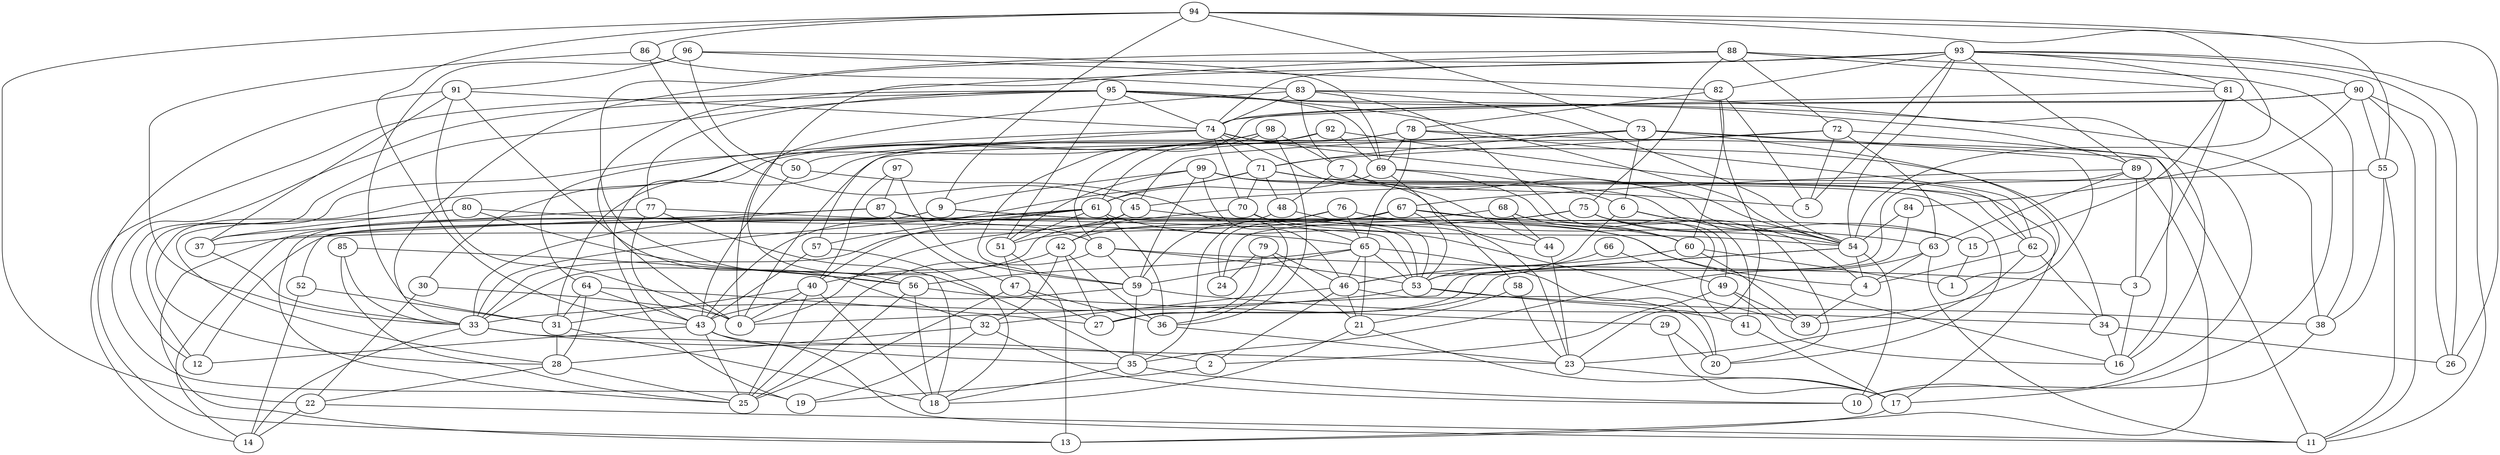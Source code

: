 digraph GG_graph {

subgraph G_graph {
edge [color = black]
"68" -> "60" [dir = none]
"68" -> "12" [dir = none]
"46" -> "2" [dir = none]
"46" -> "21" [dir = none]
"46" -> "20" [dir = none]
"77" -> "35" [dir = none]
"77" -> "37" [dir = none]
"38" -> "10" [dir = none]
"61" -> "36" [dir = none]
"61" -> "14" [dir = none]
"61" -> "40" [dir = none]
"61" -> "53" [dir = none]
"98" -> "7" [dir = none]
"98" -> "30" [dir = none]
"98" -> "36" [dir = none]
"98" -> "12" [dir = none]
"98" -> "8" [dir = none]
"72" -> "5" [dir = none]
"72" -> "10" [dir = none]
"72" -> "63" [dir = none]
"78" -> "57" [dir = none]
"78" -> "65" [dir = none]
"78" -> "11" [dir = none]
"36" -> "23" [dir = none]
"62" -> "23" [dir = none]
"64" -> "43" [dir = none]
"64" -> "27" [dir = none]
"64" -> "28" [dir = none]
"64" -> "31" [dir = none]
"73" -> "45" [dir = none]
"73" -> "1" [dir = none]
"73" -> "71" [dir = none]
"73" -> "6" [dir = none]
"86" -> "33" [dir = none]
"94" -> "55" [dir = none]
"94" -> "22" [dir = none]
"94" -> "54" [dir = none]
"94" -> "43" [dir = none]
"94" -> "86" [dir = none]
"94" -> "26" [dir = none]
"94" -> "73" [dir = none]
"17" -> "13" [dir = none]
"89" -> "67" [dir = none]
"89" -> "27" [dir = none]
"89" -> "3" [dir = none]
"58" -> "21" [dir = none]
"30" -> "0" [dir = none]
"84" -> "54" [dir = none]
"84" -> "27" [dir = none]
"9" -> "52" [dir = none]
"9" -> "25" [dir = none]
"9" -> "60" [dir = none]
"45" -> "33" [dir = none]
"45" -> "42" [dir = none]
"57" -> "18" [dir = none]
"90" -> "74" [dir = none]
"90" -> "11" [dir = none]
"90" -> "55" [dir = none]
"88" -> "75" [dir = none]
"88" -> "38" [dir = none]
"88" -> "56" [dir = none]
"34" -> "16" [dir = none]
"99" -> "9" [dir = none]
"99" -> "62" [dir = none]
"99" -> "54" [dir = none]
"99" -> "46" [dir = none]
"99" -> "20" [dir = none]
"29" -> "20" [dir = none]
"29" -> "17" [dir = none]
"32" -> "19" [dir = none]
"32" -> "28" [dir = none]
"82" -> "23" [dir = none]
"82" -> "60" [dir = none]
"40" -> "18" [dir = none]
"40" -> "31" [dir = none]
"40" -> "25" [dir = none]
"47" -> "25" [dir = none]
"47" -> "27" [dir = none]
"43" -> "12" [dir = none]
"43" -> "25" [dir = none]
"43" -> "11" [dir = none]
"43" -> "35" [dir = none]
"96" -> "69" [dir = none]
"96" -> "31" [dir = none]
"96" -> "82" [dir = none]
"42" -> "32" [dir = none]
"42" -> "36" [dir = none]
"42" -> "40" [dir = none]
"80" -> "65" [dir = none]
"80" -> "28" [dir = none]
"49" -> "16" [dir = none]
"49" -> "39" [dir = none]
"49" -> "2" [dir = none]
"92" -> "61" [dir = none]
"92" -> "28" [dir = none]
"71" -> "70" [dir = none]
"71" -> "43" [dir = none]
"71" -> "61" [dir = none]
"71" -> "5" [dir = none]
"71" -> "17" [dir = none]
"35" -> "10" [dir = none]
"35" -> "18" [dir = none]
"91" -> "32" [dir = none]
"91" -> "74" [dir = none]
"87" -> "53" [dir = none]
"87" -> "8" [dir = none]
"87" -> "33" [dir = none]
"83" -> "41" [dir = none]
"83" -> "7" [dir = none]
"83" -> "0" [dir = none]
"4" -> "39" [dir = none]
"28" -> "22" [dir = none]
"28" -> "25" [dir = none]
"22" -> "11" [dir = none]
"85" -> "56" [dir = none]
"85" -> "33" [dir = none]
"48" -> "42" [dir = none]
"48" -> "23" [dir = none]
"52" -> "31" [dir = none]
"52" -> "14" [dir = none]
"97" -> "59" [dir = none]
"97" -> "87" [dir = none]
"56" -> "29" [dir = none]
"79" -> "21" [dir = none]
"79" -> "24" [dir = none]
"53" -> "38" [dir = none]
"53" -> "33" [dir = none]
"53" -> "41" [dir = none]
"69" -> "49" [dir = none]
"69" -> "58" [dir = none]
"69" -> "61" [dir = none]
"95" -> "14" [dir = none]
"95" -> "54" [dir = none]
"95" -> "38" [dir = none]
"95" -> "74" [dir = none]
"95" -> "19" [dir = none]
"95" -> "69" [dir = none]
"95" -> "89" [dir = none]
"95" -> "12" [dir = none]
"95" -> "77" [dir = none]
"95" -> "51" [dir = none]
"81" -> "3" [dir = none]
"81" -> "17" [dir = none]
"81" -> "74" [dir = none]
"81" -> "15" [dir = none]
"63" -> "4" [dir = none]
"63" -> "35" [dir = none]
"63" -> "11" [dir = none]
"76" -> "59" [dir = none]
"76" -> "63" [dir = none]
"60" -> "39" [dir = none]
"60" -> "1" [dir = none]
"15" -> "1" [dir = none]
"75" -> "51" [dir = none]
"75" -> "54" [dir = none]
"75" -> "24" [dir = none]
"75" -> "15" [dir = none]
"33" -> "2" [dir = none]
"33" -> "14" [dir = none]
"33" -> "23" [dir = none]
"6" -> "4" [dir = none]
"54" -> "0" [dir = none]
"54" -> "10" [dir = none]
"54" -> "53" [dir = none]
"54" -> "4" [dir = none]
"74" -> "64" [dir = none]
"74" -> "71" [dir = none]
"74" -> "70" [dir = none]
"74" -> "50" [dir = none]
"74" -> "44" [dir = none]
"74" -> "34" [dir = none]
"51" -> "13" [dir = none]
"59" -> "34" [dir = none]
"59" -> "35" [dir = none]
"67" -> "37" [dir = none]
"67" -> "24" [dir = none]
"67" -> "60" [dir = none]
"67" -> "53" [dir = none]
"67" -> "33" [dir = none]
"50" -> "36" [dir = none]
"66" -> "53" [dir = none]
"66" -> "49" [dir = none]
"70" -> "0" [dir = none]
"70" -> "65" [dir = none]
"93" -> "11" [dir = none]
"93" -> "74" [dir = none]
"93" -> "54" [dir = none]
"93" -> "33" [dir = none]
"93" -> "26" [dir = none]
"93" -> "5" [dir = none]
"65" -> "20" [dir = none]
"65" -> "53" [dir = none]
"65" -> "56" [dir = none]
"65" -> "59" [dir = none]
"65" -> "21" [dir = none]
"7" -> "44" [dir = none]
"7" -> "54" [dir = none]
"2" -> "19" [dir = none]
"44" -> "23" [dir = none]
"65" -> "46" [dir = none]
"78" -> "69" [dir = none]
"68" -> "41" [dir = none]
"8" -> "59" [dir = none]
"61" -> "51" [dir = none]
"61" -> "39" [dir = none]
"30" -> "22" [dir = none]
"55" -> "38" [dir = none]
"46" -> "32" [dir = none]
"51" -> "47" [dir = none]
"55" -> "11" [dir = none]
"8" -> "53" [dir = none]
"93" -> "90" [dir = none]
"22" -> "14" [dir = none]
"40" -> "0" [dir = none]
"83" -> "16" [dir = none]
"96" -> "50" [dir = none]
"93" -> "81" [dir = none]
"56" -> "25" [dir = none]
"31" -> "28" [dir = none]
"79" -> "46" [dir = none]
"21" -> "18" [dir = none]
"6" -> "54" [dir = none]
"32" -> "10" [dir = none]
"42" -> "27" [dir = none]
"50" -> "43" [dir = none]
"89" -> "13" [dir = none]
"78" -> "62" [dir = none]
"74" -> "54" [dir = none]
"99" -> "51" [dir = none]
"8" -> "3" [dir = none]
"61" -> "57" [dir = none]
"60" -> "46" [dir = none]
"8" -> "25" [dir = none]
"23" -> "17" [dir = none]
"71" -> "48" [dir = none]
"91" -> "0" [dir = none]
"93" -> "0" [dir = none]
"62" -> "4" [dir = none]
"70" -> "54" [dir = none]
"21" -> "17" [dir = none]
"86" -> "45" [dir = none]
"56" -> "18" [dir = none]
"86" -> "83" [dir = none]
"69" -> "6" [dir = none]
"88" -> "72" [dir = none]
"6" -> "46" [dir = none]
"73" -> "39" [dir = none]
"73" -> "31" [dir = none]
"72" -> "71" [dir = none]
"58" -> "23" [dir = none]
"62" -> "34" [dir = none]
"80" -> "56" [dir = none]
"90" -> "84" [dir = none]
"31" -> "18" [dir = none]
"93" -> "89" [dir = none]
"88" -> "18" [dir = none]
"67" -> "15" [dir = none]
"55" -> "45" [dir = none]
"80" -> "37" [dir = none]
"57" -> "43" [dir = none]
"45" -> "16" [dir = none]
"92" -> "62" [dir = none]
"88" -> "81" [dir = none]
"90" -> "59" [dir = none]
"83" -> "54" [dir = none]
"97" -> "40" [dir = none]
"77" -> "53" [dir = none]
"41" -> "17" [dir = none]
"85" -> "25" [dir = none]
"76" -> "35" [dir = none]
"99" -> "59" [dir = none]
"91" -> "37" [dir = none]
"82" -> "78" [dir = none]
"93" -> "82" [dir = none]
"77" -> "43" [dir = none]
"59" -> "43" [dir = none]
"61" -> "33" [dir = none]
"87" -> "13" [dir = none]
"47" -> "36" [dir = none]
"73" -> "16" [dir = none]
"75" -> "20" [dir = none]
"68" -> "44" [dir = none]
"96" -> "91" [dir = none]
"87" -> "47" [dir = none]
"76" -> "65" [dir = none]
"34" -> "26" [dir = none]
"3" -> "16" [dir = none]
"89" -> "63" [dir = none]
"9" -> "4" [dir = none]
"37" -> "33" [dir = none]
"92" -> "69" [dir = none]
"91" -> "13" [dir = none]
"83" -> "74" [dir = none]
"79" -> "27" [dir = none]
"82" -> "5" [dir = none]
"94" -> "9" [dir = none]
"90" -> "26" [dir = none]
"72" -> "0" [dir = none]
"7" -> "48" [dir = none]
"78" -> "19" [dir = none]
}

}
